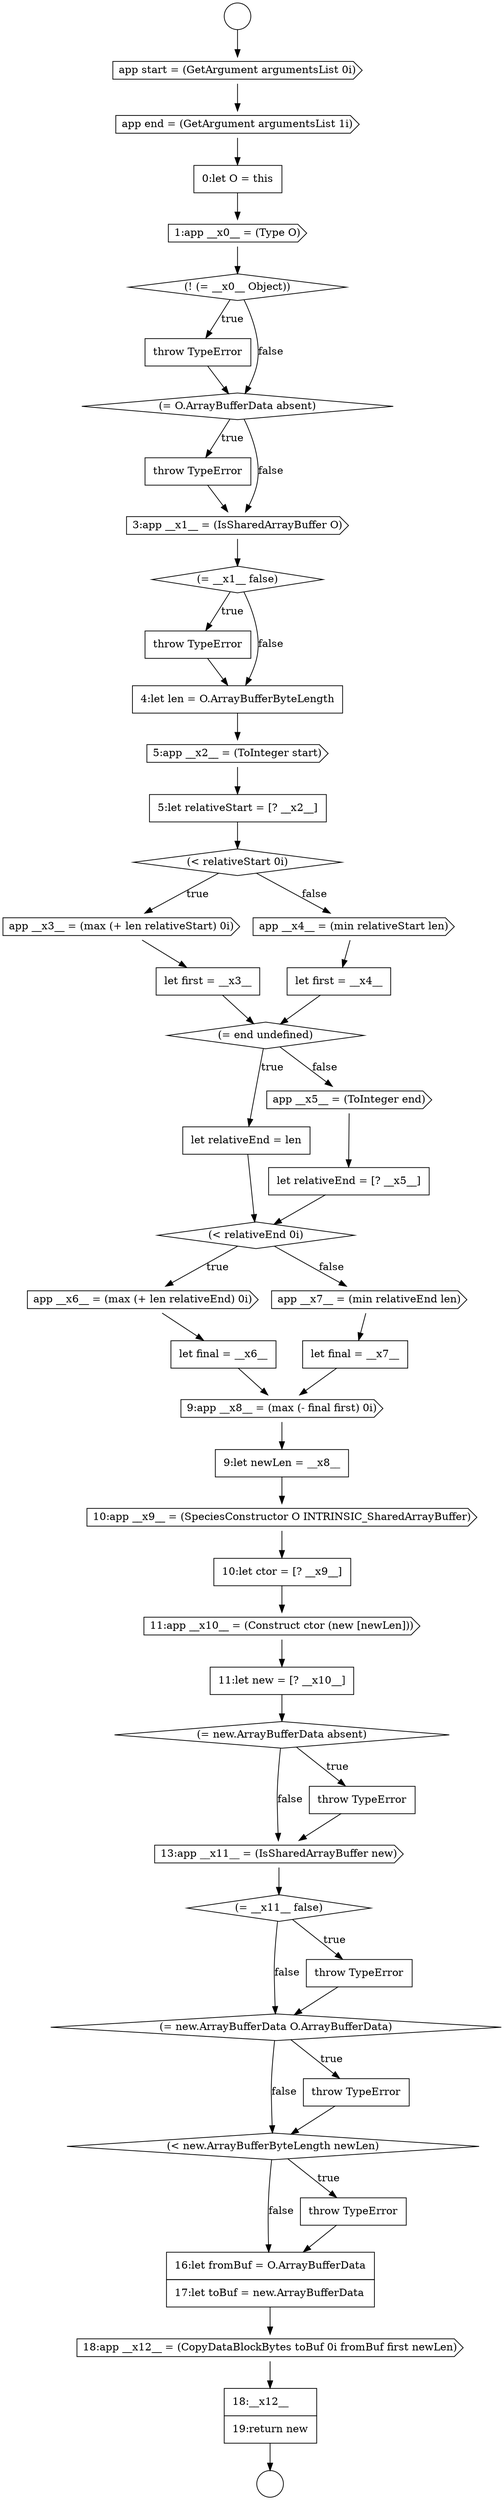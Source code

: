 digraph {
  node15596 [shape=diamond, label=<<font color="black">(&lt; relativeStart 0i)</font>> color="black" fillcolor="white" style=filled]
  node15623 [shape=diamond, label=<<font color="black">(&lt; new.ArrayBufferByteLength newLen)</font>> color="black" fillcolor="white" style=filled]
  node15627 [shape=none, margin=0, label=<<font color="black">
    <table border="0" cellborder="1" cellspacing="0" cellpadding="10">
      <tr><td align="left">18:__x12__</td></tr>
      <tr><td align="left">19:return new</td></tr>
    </table>
  </font>> color="black" fillcolor="white" style=filled]
  node15619 [shape=diamond, label=<<font color="black">(= __x11__ false)</font>> color="black" fillcolor="white" style=filled]
  node15614 [shape=cds, label=<<font color="black">11:app __x10__ = (Construct ctor (new [newLen]))</font>> color="black" fillcolor="white" style=filled]
  node15607 [shape=none, margin=0, label=<<font color="black">
    <table border="0" cellborder="1" cellspacing="0" cellpadding="10">
      <tr><td align="left">let final = __x6__</td></tr>
    </table>
  </font>> color="black" fillcolor="white" style=filled]
  node15626 [shape=cds, label=<<font color="black">18:app __x12__ = (CopyDataBlockBytes toBuf 0i fromBuf first newLen)</font>> color="black" fillcolor="white" style=filled]
  node15615 [shape=none, margin=0, label=<<font color="black">
    <table border="0" cellborder="1" cellspacing="0" cellpadding="10">
      <tr><td align="left">11:let new = [? __x10__]</td></tr>
    </table>
  </font>> color="black" fillcolor="white" style=filled]
  node15625 [shape=none, margin=0, label=<<font color="black">
    <table border="0" cellborder="1" cellspacing="0" cellpadding="10">
      <tr><td align="left">16:let fromBuf = O.ArrayBufferData</td></tr>
      <tr><td align="left">17:let toBuf = new.ArrayBufferData</td></tr>
    </table>
  </font>> color="black" fillcolor="white" style=filled]
  node15589 [shape=none, margin=0, label=<<font color="black">
    <table border="0" cellborder="1" cellspacing="0" cellpadding="10">
      <tr><td align="left">throw TypeError</td></tr>
    </table>
  </font>> color="black" fillcolor="white" style=filled]
  node15621 [shape=diamond, label=<<font color="black">(= new.ArrayBufferData O.ArrayBufferData)</font>> color="black" fillcolor="white" style=filled]
  node15597 [shape=cds, label=<<font color="black">app __x3__ = (max (+ len relativeStart) 0i)</font>> color="black" fillcolor="white" style=filled]
  node15600 [shape=none, margin=0, label=<<font color="black">
    <table border="0" cellborder="1" cellspacing="0" cellpadding="10">
      <tr><td align="left">let first = __x4__</td></tr>
    </table>
  </font>> color="black" fillcolor="white" style=filled]
  node15611 [shape=none, margin=0, label=<<font color="black">
    <table border="0" cellborder="1" cellspacing="0" cellpadding="10">
      <tr><td align="left">9:let newLen = __x8__</td></tr>
    </table>
  </font>> color="black" fillcolor="white" style=filled]
  node15590 [shape=cds, label=<<font color="black">3:app __x1__ = (IsSharedArrayBuffer O)</font>> color="black" fillcolor="white" style=filled]
  node15605 [shape=diamond, label=<<font color="black">(&lt; relativeEnd 0i)</font>> color="black" fillcolor="white" style=filled]
  node15601 [shape=diamond, label=<<font color="black">(= end undefined)</font>> color="black" fillcolor="white" style=filled]
  node15586 [shape=diamond, label=<<font color="black">(! (= __x0__ Object))</font>> color="black" fillcolor="white" style=filled]
  node15618 [shape=cds, label=<<font color="black">13:app __x11__ = (IsSharedArrayBuffer new)</font>> color="black" fillcolor="white" style=filled]
  node15591 [shape=diamond, label=<<font color="black">(= __x1__ false)</font>> color="black" fillcolor="white" style=filled]
  node15610 [shape=cds, label=<<font color="black">9:app __x8__ = (max (- final first) 0i)</font>> color="black" fillcolor="white" style=filled]
  node15595 [shape=none, margin=0, label=<<font color="black">
    <table border="0" cellborder="1" cellspacing="0" cellpadding="10">
      <tr><td align="left">5:let relativeStart = [? __x2__]</td></tr>
    </table>
  </font>> color="black" fillcolor="white" style=filled]
  node15616 [shape=diamond, label=<<font color="black">(= new.ArrayBufferData absent)</font>> color="black" fillcolor="white" style=filled]
  node15606 [shape=cds, label=<<font color="black">app __x6__ = (max (+ len relativeEnd) 0i)</font>> color="black" fillcolor="white" style=filled]
  node15599 [shape=cds, label=<<font color="black">app __x4__ = (min relativeStart len)</font>> color="black" fillcolor="white" style=filled]
  node15584 [shape=none, margin=0, label=<<font color="black">
    <table border="0" cellborder="1" cellspacing="0" cellpadding="10">
      <tr><td align="left">0:let O = this</td></tr>
    </table>
  </font>> color="black" fillcolor="white" style=filled]
  node15582 [shape=cds, label=<<font color="black">app start = (GetArgument argumentsList 0i)</font>> color="black" fillcolor="white" style=filled]
  node15602 [shape=none, margin=0, label=<<font color="black">
    <table border="0" cellborder="1" cellspacing="0" cellpadding="10">
      <tr><td align="left">let relativeEnd = len</td></tr>
    </table>
  </font>> color="black" fillcolor="white" style=filled]
  node15587 [shape=none, margin=0, label=<<font color="black">
    <table border="0" cellborder="1" cellspacing="0" cellpadding="10">
      <tr><td align="left">throw TypeError</td></tr>
    </table>
  </font>> color="black" fillcolor="white" style=filled]
  node15592 [shape=none, margin=0, label=<<font color="black">
    <table border="0" cellborder="1" cellspacing="0" cellpadding="10">
      <tr><td align="left">throw TypeError</td></tr>
    </table>
  </font>> color="black" fillcolor="white" style=filled]
  node15624 [shape=none, margin=0, label=<<font color="black">
    <table border="0" cellborder="1" cellspacing="0" cellpadding="10">
      <tr><td align="left">throw TypeError</td></tr>
    </table>
  </font>> color="black" fillcolor="white" style=filled]
  node15594 [shape=cds, label=<<font color="black">5:app __x2__ = (ToInteger start)</font>> color="black" fillcolor="white" style=filled]
  node15609 [shape=none, margin=0, label=<<font color="black">
    <table border="0" cellborder="1" cellspacing="0" cellpadding="10">
      <tr><td align="left">let final = __x7__</td></tr>
    </table>
  </font>> color="black" fillcolor="white" style=filled]
  node15620 [shape=none, margin=0, label=<<font color="black">
    <table border="0" cellborder="1" cellspacing="0" cellpadding="10">
      <tr><td align="left">throw TypeError</td></tr>
    </table>
  </font>> color="black" fillcolor="white" style=filled]
  node15588 [shape=diamond, label=<<font color="black">(= O.ArrayBufferData absent)</font>> color="black" fillcolor="white" style=filled]
  node15583 [shape=cds, label=<<font color="black">app end = (GetArgument argumentsList 1i)</font>> color="black" fillcolor="white" style=filled]
  node15581 [shape=circle label=" " color="black" fillcolor="white" style=filled]
  node15608 [shape=cds, label=<<font color="black">app __x7__ = (min relativeEnd len)</font>> color="black" fillcolor="white" style=filled]
  node15603 [shape=cds, label=<<font color="black">app __x5__ = (ToInteger end)</font>> color="black" fillcolor="white" style=filled]
  node15598 [shape=none, margin=0, label=<<font color="black">
    <table border="0" cellborder="1" cellspacing="0" cellpadding="10">
      <tr><td align="left">let first = __x3__</td></tr>
    </table>
  </font>> color="black" fillcolor="white" style=filled]
  node15613 [shape=none, margin=0, label=<<font color="black">
    <table border="0" cellborder="1" cellspacing="0" cellpadding="10">
      <tr><td align="left">10:let ctor = [? __x9__]</td></tr>
    </table>
  </font>> color="black" fillcolor="white" style=filled]
  node15612 [shape=cds, label=<<font color="black">10:app __x9__ = (SpeciesConstructor O INTRINSIC_SharedArrayBuffer)</font>> color="black" fillcolor="white" style=filled]
  node15580 [shape=circle label=" " color="black" fillcolor="white" style=filled]
  node15593 [shape=none, margin=0, label=<<font color="black">
    <table border="0" cellborder="1" cellspacing="0" cellpadding="10">
      <tr><td align="left">4:let len = O.ArrayBufferByteLength</td></tr>
    </table>
  </font>> color="black" fillcolor="white" style=filled]
  node15604 [shape=none, margin=0, label=<<font color="black">
    <table border="0" cellborder="1" cellspacing="0" cellpadding="10">
      <tr><td align="left">let relativeEnd = [? __x5__]</td></tr>
    </table>
  </font>> color="black" fillcolor="white" style=filled]
  node15585 [shape=cds, label=<<font color="black">1:app __x0__ = (Type O)</font>> color="black" fillcolor="white" style=filled]
  node15622 [shape=none, margin=0, label=<<font color="black">
    <table border="0" cellborder="1" cellspacing="0" cellpadding="10">
      <tr><td align="left">throw TypeError</td></tr>
    </table>
  </font>> color="black" fillcolor="white" style=filled]
  node15617 [shape=none, margin=0, label=<<font color="black">
    <table border="0" cellborder="1" cellspacing="0" cellpadding="10">
      <tr><td align="left">throw TypeError</td></tr>
    </table>
  </font>> color="black" fillcolor="white" style=filled]
  node15626 -> node15627 [ color="black"]
  node15584 -> node15585 [ color="black"]
  node15603 -> node15604 [ color="black"]
  node15600 -> node15601 [ color="black"]
  node15595 -> node15596 [ color="black"]
  node15623 -> node15624 [label=<<font color="black">true</font>> color="black"]
  node15623 -> node15625 [label=<<font color="black">false</font>> color="black"]
  node15596 -> node15597 [label=<<font color="black">true</font>> color="black"]
  node15596 -> node15599 [label=<<font color="black">false</font>> color="black"]
  node15625 -> node15626 [ color="black"]
  node15593 -> node15594 [ color="black"]
  node15591 -> node15592 [label=<<font color="black">true</font>> color="black"]
  node15591 -> node15593 [label=<<font color="black">false</font>> color="black"]
  node15605 -> node15606 [label=<<font color="black">true</font>> color="black"]
  node15605 -> node15608 [label=<<font color="black">false</font>> color="black"]
  node15604 -> node15605 [ color="black"]
  node15610 -> node15611 [ color="black"]
  node15602 -> node15605 [ color="black"]
  node15627 -> node15581 [ color="black"]
  node15622 -> node15623 [ color="black"]
  node15598 -> node15601 [ color="black"]
  node15614 -> node15615 [ color="black"]
  node15619 -> node15620 [label=<<font color="black">true</font>> color="black"]
  node15619 -> node15621 [label=<<font color="black">false</font>> color="black"]
  node15601 -> node15602 [label=<<font color="black">true</font>> color="black"]
  node15601 -> node15603 [label=<<font color="black">false</font>> color="black"]
  node15582 -> node15583 [ color="black"]
  node15586 -> node15587 [label=<<font color="black">true</font>> color="black"]
  node15586 -> node15588 [label=<<font color="black">false</font>> color="black"]
  node15615 -> node15616 [ color="black"]
  node15599 -> node15600 [ color="black"]
  node15583 -> node15584 [ color="black"]
  node15606 -> node15607 [ color="black"]
  node15612 -> node15613 [ color="black"]
  node15621 -> node15622 [label=<<font color="black">true</font>> color="black"]
  node15621 -> node15623 [label=<<font color="black">false</font>> color="black"]
  node15608 -> node15609 [ color="black"]
  node15618 -> node15619 [ color="black"]
  node15617 -> node15618 [ color="black"]
  node15590 -> node15591 [ color="black"]
  node15594 -> node15595 [ color="black"]
  node15611 -> node15612 [ color="black"]
  node15620 -> node15621 [ color="black"]
  node15597 -> node15598 [ color="black"]
  node15624 -> node15625 [ color="black"]
  node15585 -> node15586 [ color="black"]
  node15588 -> node15589 [label=<<font color="black">true</font>> color="black"]
  node15588 -> node15590 [label=<<font color="black">false</font>> color="black"]
  node15609 -> node15610 [ color="black"]
  node15616 -> node15617 [label=<<font color="black">true</font>> color="black"]
  node15616 -> node15618 [label=<<font color="black">false</font>> color="black"]
  node15580 -> node15582 [ color="black"]
  node15589 -> node15590 [ color="black"]
  node15613 -> node15614 [ color="black"]
  node15592 -> node15593 [ color="black"]
  node15607 -> node15610 [ color="black"]
  node15587 -> node15588 [ color="black"]
}
